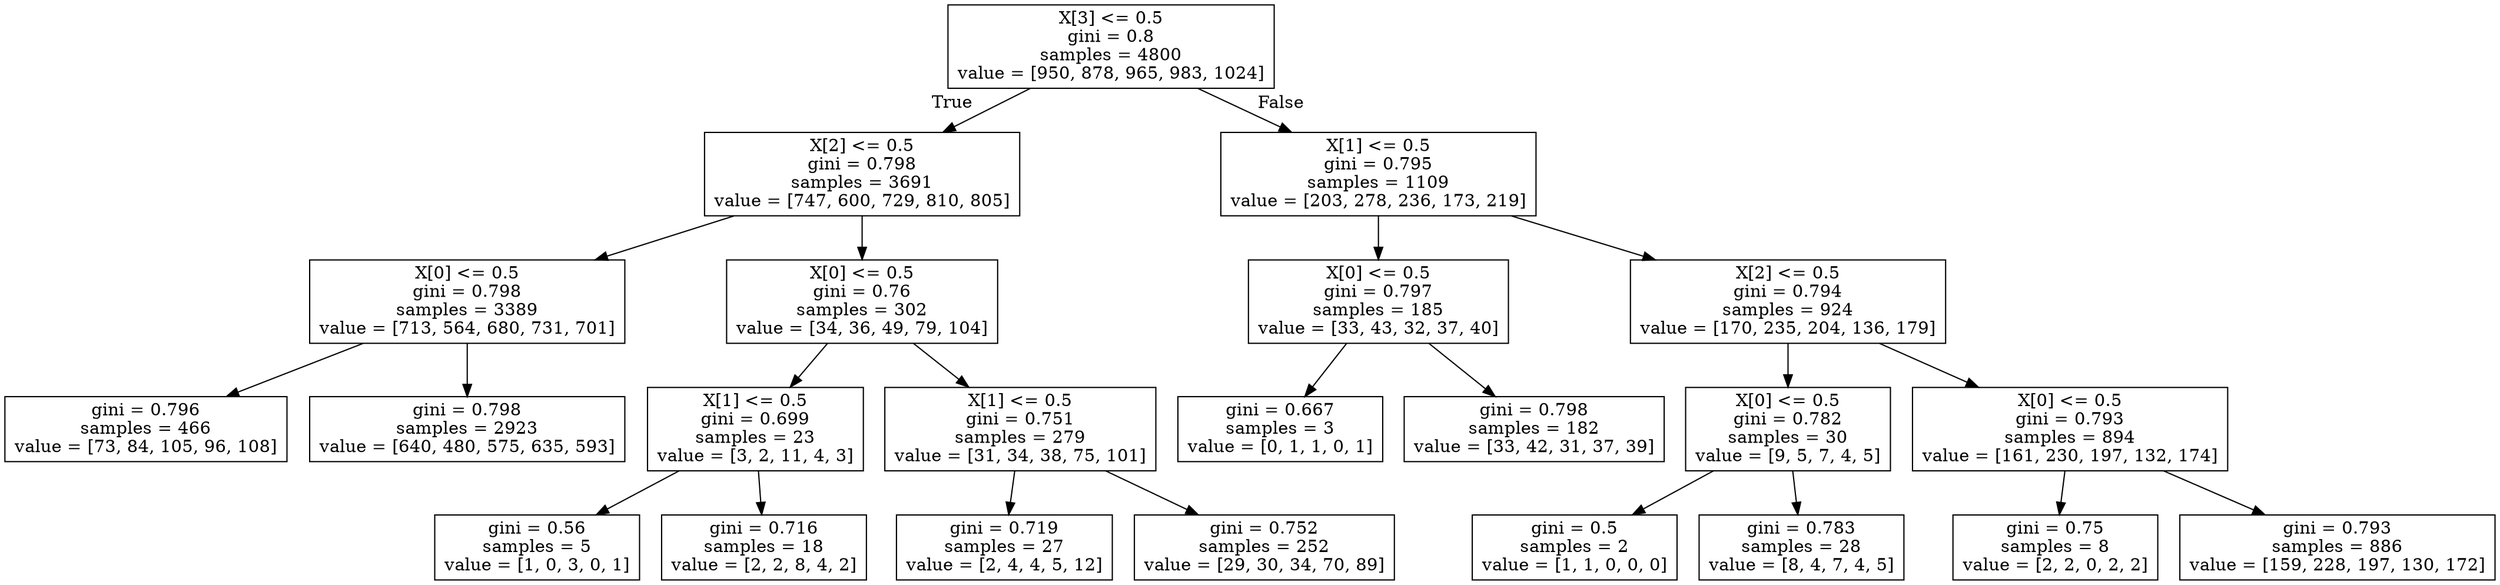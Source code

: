 digraph Tree {
node [shape=box] ;
0 [label="X[3] <= 0.5\ngini = 0.8\nsamples = 4800\nvalue = [950, 878, 965, 983, 1024]"] ;
1 [label="X[2] <= 0.5\ngini = 0.798\nsamples = 3691\nvalue = [747, 600, 729, 810, 805]"] ;
0 -> 1 [labeldistance=2.5, labelangle=45, headlabel="True"] ;
2 [label="X[0] <= 0.5\ngini = 0.798\nsamples = 3389\nvalue = [713, 564, 680, 731, 701]"] ;
1 -> 2 ;
3 [label="gini = 0.796\nsamples = 466\nvalue = [73, 84, 105, 96, 108]"] ;
2 -> 3 ;
4 [label="gini = 0.798\nsamples = 2923\nvalue = [640, 480, 575, 635, 593]"] ;
2 -> 4 ;
5 [label="X[0] <= 0.5\ngini = 0.76\nsamples = 302\nvalue = [34, 36, 49, 79, 104]"] ;
1 -> 5 ;
6 [label="X[1] <= 0.5\ngini = 0.699\nsamples = 23\nvalue = [3, 2, 11, 4, 3]"] ;
5 -> 6 ;
7 [label="gini = 0.56\nsamples = 5\nvalue = [1, 0, 3, 0, 1]"] ;
6 -> 7 ;
8 [label="gini = 0.716\nsamples = 18\nvalue = [2, 2, 8, 4, 2]"] ;
6 -> 8 ;
9 [label="X[1] <= 0.5\ngini = 0.751\nsamples = 279\nvalue = [31, 34, 38, 75, 101]"] ;
5 -> 9 ;
10 [label="gini = 0.719\nsamples = 27\nvalue = [2, 4, 4, 5, 12]"] ;
9 -> 10 ;
11 [label="gini = 0.752\nsamples = 252\nvalue = [29, 30, 34, 70, 89]"] ;
9 -> 11 ;
12 [label="X[1] <= 0.5\ngini = 0.795\nsamples = 1109\nvalue = [203, 278, 236, 173, 219]"] ;
0 -> 12 [labeldistance=2.5, labelangle=-45, headlabel="False"] ;
13 [label="X[0] <= 0.5\ngini = 0.797\nsamples = 185\nvalue = [33, 43, 32, 37, 40]"] ;
12 -> 13 ;
14 [label="gini = 0.667\nsamples = 3\nvalue = [0, 1, 1, 0, 1]"] ;
13 -> 14 ;
15 [label="gini = 0.798\nsamples = 182\nvalue = [33, 42, 31, 37, 39]"] ;
13 -> 15 ;
16 [label="X[2] <= 0.5\ngini = 0.794\nsamples = 924\nvalue = [170, 235, 204, 136, 179]"] ;
12 -> 16 ;
17 [label="X[0] <= 0.5\ngini = 0.782\nsamples = 30\nvalue = [9, 5, 7, 4, 5]"] ;
16 -> 17 ;
18 [label="gini = 0.5\nsamples = 2\nvalue = [1, 1, 0, 0, 0]"] ;
17 -> 18 ;
19 [label="gini = 0.783\nsamples = 28\nvalue = [8, 4, 7, 4, 5]"] ;
17 -> 19 ;
20 [label="X[0] <= 0.5\ngini = 0.793\nsamples = 894\nvalue = [161, 230, 197, 132, 174]"] ;
16 -> 20 ;
21 [label="gini = 0.75\nsamples = 8\nvalue = [2, 2, 0, 2, 2]"] ;
20 -> 21 ;
22 [label="gini = 0.793\nsamples = 886\nvalue = [159, 228, 197, 130, 172]"] ;
20 -> 22 ;
}